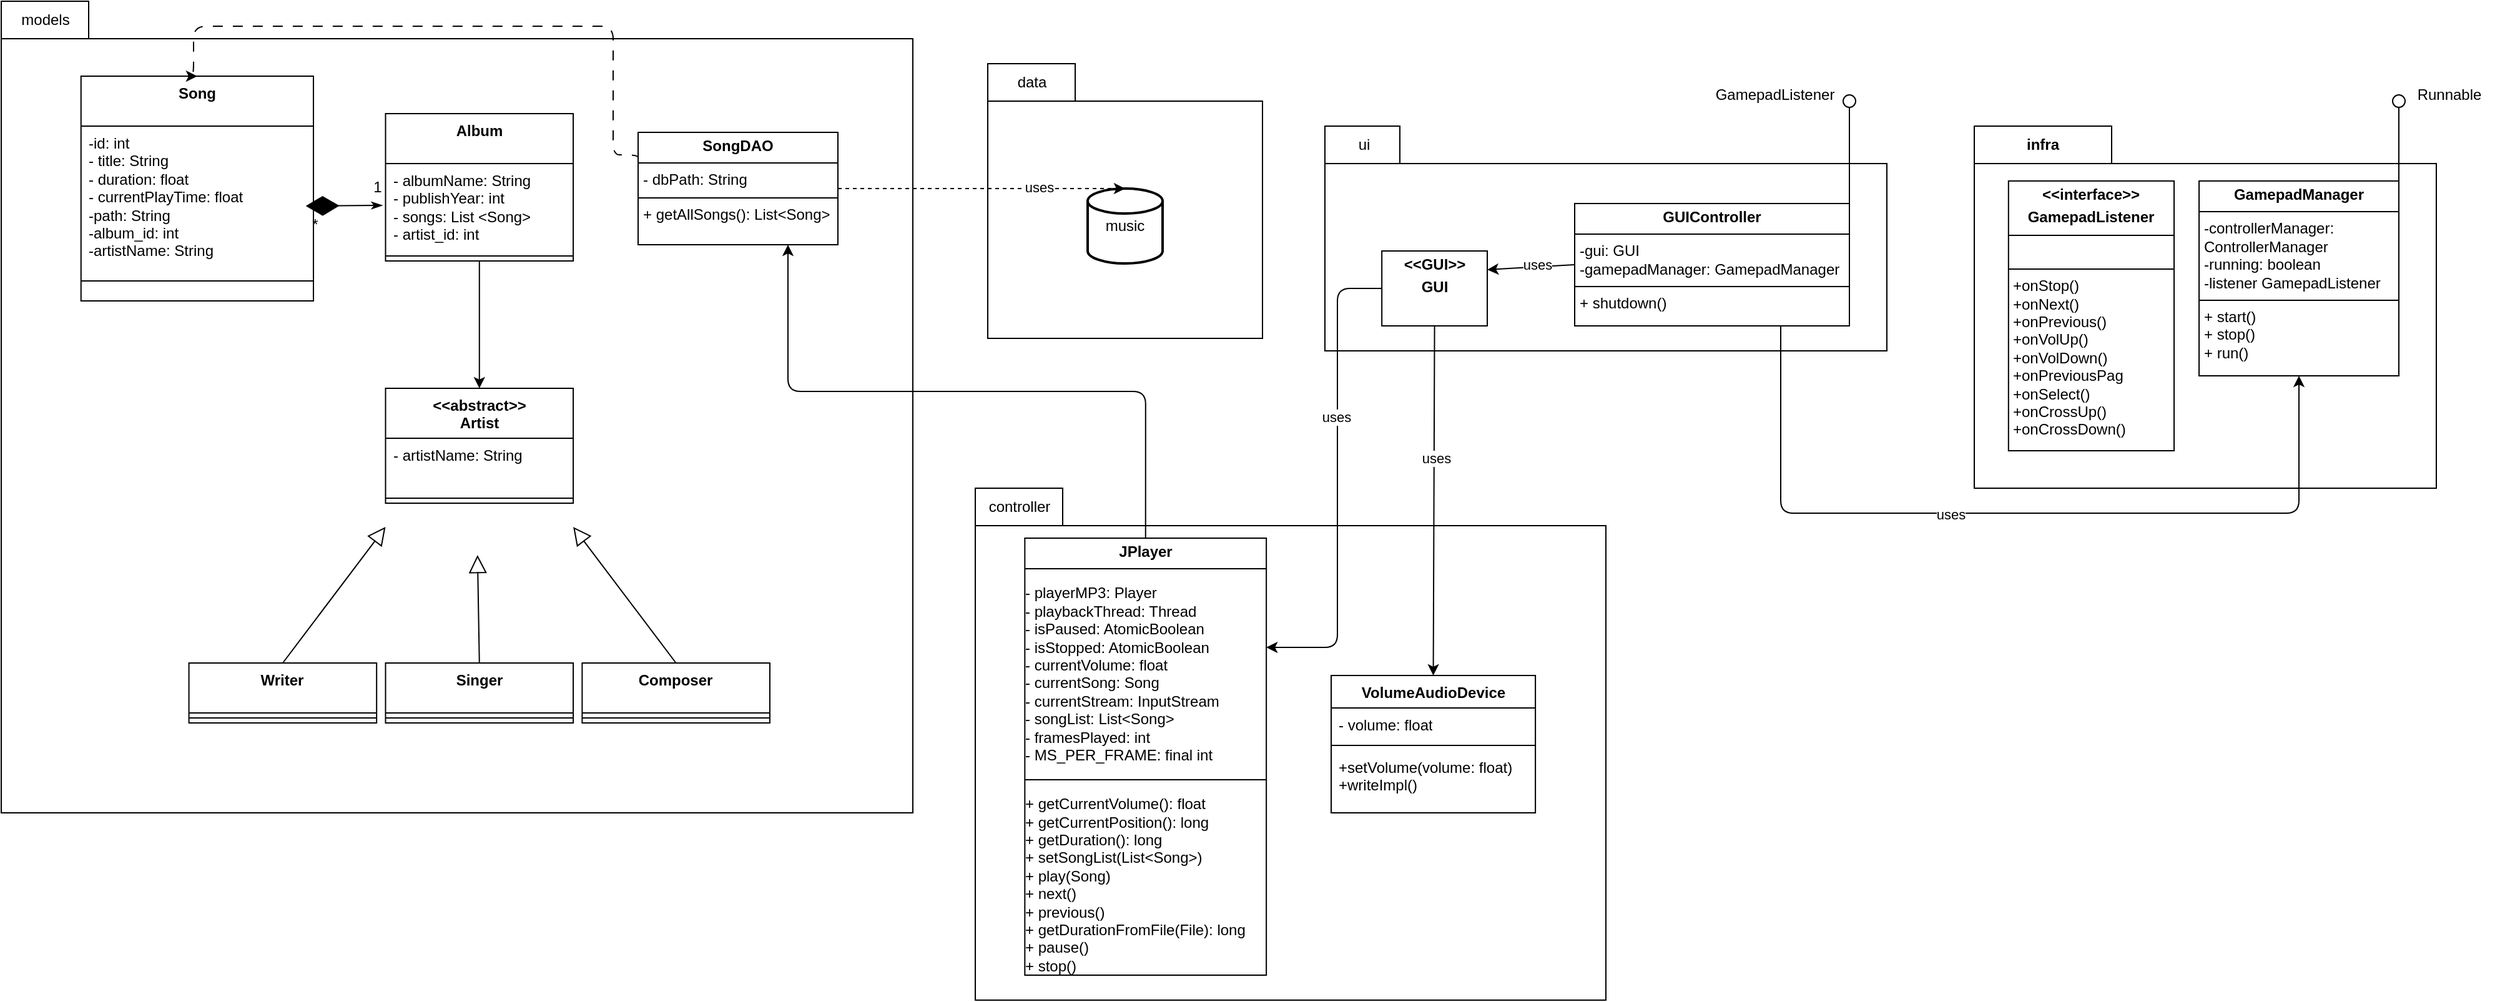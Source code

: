 <mxfile>
    <diagram id="-sP7Vog0kfrc2KqKxCqc" name="Page-1">
        <mxGraphModel dx="685" dy="327" grid="1" gridSize="10" guides="1" tooltips="1" connect="1" arrows="1" fold="1" page="1" pageScale="1" pageWidth="850" pageHeight="1100" math="0" shadow="0">
            <root>
                <mxCell id="0"/>
                <mxCell id="1" parent="0"/>
                <mxCell id="9" value="" style="group" parent="1" vertex="1" connectable="0">
                    <mxGeometry x="60" y="40" width="730" height="650" as="geometry"/>
                </mxCell>
                <mxCell id="6" value="" style="shape=folder;fontStyle=1;spacingTop=10;tabWidth=70;tabHeight=30;tabPosition=left;html=1;whiteSpace=wrap;" parent="9" vertex="1">
                    <mxGeometry width="730" height="650" as="geometry"/>
                </mxCell>
                <mxCell id="8" value="models" style="text;html=1;align=center;verticalAlign=middle;resizable=0;points=[];autosize=1;strokeColor=none;fillColor=none;" parent="9" vertex="1">
                    <mxGeometry width="70" height="30" as="geometry"/>
                </mxCell>
                <mxCell id="17" value="&lt;div&gt;Song&lt;/div&gt;" style="swimlane;fontStyle=1;align=center;verticalAlign=top;childLayout=stackLayout;horizontal=1;startSize=40;horizontalStack=0;resizeParent=1;resizeParentMax=0;resizeLast=0;collapsible=1;marginBottom=0;whiteSpace=wrap;html=1;" parent="9" vertex="1">
                    <mxGeometry x="63.88" y="60" width="186.12" height="180" as="geometry">
                        <mxRectangle x="550" y="190" width="110" height="40" as="alternateBounds"/>
                    </mxGeometry>
                </mxCell>
                <mxCell id="18" value="&lt;div&gt;-id: int&lt;/div&gt;- title: String&lt;div&gt;- duration: float&lt;br&gt;&lt;div&gt;- currentPlayTime: float&lt;br&gt;&lt;/div&gt;&lt;/div&gt;&lt;div&gt;-path: String&lt;/div&gt;&lt;div&gt;-album_id: int&lt;/div&gt;&lt;div&gt;-artistName: String&lt;/div&gt;" style="text;strokeColor=none;fillColor=none;align=left;verticalAlign=top;spacingLeft=4;spacingRight=4;overflow=hidden;rotatable=0;points=[[0,0.5],[1,0.5]];portConstraint=eastwest;whiteSpace=wrap;html=1;" parent="17" vertex="1">
                    <mxGeometry y="40" width="186.12" height="120" as="geometry"/>
                </mxCell>
                <mxCell id="19" value="" style="line;strokeWidth=1;fillColor=none;align=left;verticalAlign=middle;spacingTop=-1;spacingLeft=3;spacingRight=3;rotatable=0;labelPosition=right;points=[];portConstraint=eastwest;strokeColor=inherit;" parent="17" vertex="1">
                    <mxGeometry y="160" width="186.12" height="8" as="geometry"/>
                </mxCell>
                <mxCell id="20" value="&lt;div&gt;&lt;br&gt;&lt;/div&gt;" style="text;strokeColor=none;fillColor=none;align=left;verticalAlign=top;spacingLeft=4;spacingRight=4;overflow=hidden;rotatable=0;points=[[0,0.5],[1,0.5]];portConstraint=eastwest;whiteSpace=wrap;html=1;" parent="17" vertex="1">
                    <mxGeometry y="168" width="186.12" height="12" as="geometry"/>
                </mxCell>
                <mxCell id="38" style="edgeStyle=none;html=1;exitX=0.5;exitY=1;exitDx=0;exitDy=0;entryX=0.5;entryY=0;entryDx=0;entryDy=0;" parent="9" source="10" target="2" edge="1">
                    <mxGeometry relative="1" as="geometry"/>
                </mxCell>
                <mxCell id="10" value="&lt;div&gt;Album&lt;/div&gt;" style="swimlane;fontStyle=1;align=center;verticalAlign=top;childLayout=stackLayout;horizontal=1;startSize=40;horizontalStack=0;resizeParent=1;resizeParentMax=0;resizeLast=0;collapsible=1;marginBottom=0;whiteSpace=wrap;html=1;" parent="9" vertex="1">
                    <mxGeometry x="307.745" y="90" width="150.294" height="118" as="geometry">
                        <mxRectangle x="550" y="190" width="110" height="40" as="alternateBounds"/>
                    </mxGeometry>
                </mxCell>
                <mxCell id="11" value="&lt;font style=&quot;color: light-dark(rgb(0, 0, 0), rgb(255, 255, 255));&quot;&gt;- albumName: String&lt;/font&gt;&lt;div&gt;&lt;font style=&quot;color: light-dark(rgb(0, 0, 0), rgb(255, 255, 255));&quot;&gt;- publishYear: int&lt;br&gt;&lt;/font&gt;&lt;div&gt;&lt;font style=&quot;color: light-dark(rgb(0, 0, 0), rgb(255, 255, 255));&quot;&gt;- songs: List &amp;lt;Song&amp;gt;&lt;/font&gt;&lt;/div&gt;&lt;div&gt;- artist_id: int&lt;/div&gt;&lt;/div&gt;" style="text;strokeColor=none;fillColor=none;align=left;verticalAlign=top;spacingLeft=4;spacingRight=4;overflow=hidden;rotatable=0;points=[[0,0.5],[1,0.5]];portConstraint=eastwest;whiteSpace=wrap;html=1;" parent="10" vertex="1">
                    <mxGeometry y="40" width="150.294" height="70" as="geometry"/>
                </mxCell>
                <mxCell id="12" value="" style="line;strokeWidth=1;fillColor=none;align=left;verticalAlign=middle;spacingTop=-1;spacingLeft=3;spacingRight=3;rotatable=0;labelPosition=right;points=[];portConstraint=eastwest;strokeColor=inherit;" parent="10" vertex="1">
                    <mxGeometry y="110" width="150.294" height="8" as="geometry"/>
                </mxCell>
                <mxCell id="26" value="" style="endArrow=diamondThin;endFill=1;endSize=24;html=1;exitX=0.635;exitY=0.983;exitDx=0;exitDy=0;entryX=1.006;entryY=1.054;entryDx=0;entryDy=0;entryPerimeter=0;startArrow=classicThin;startFill=1;exitPerimeter=0;" parent="9" source="32" edge="1">
                    <mxGeometry width="160" relative="1" as="geometry">
                        <mxPoint x="306.665" y="124.68" as="sourcePoint"/>
                        <mxPoint x="243.875" y="164.0" as="targetPoint"/>
                    </mxGeometry>
                </mxCell>
                <mxCell id="32" value="1" style="text;html=1;align=center;verticalAlign=middle;resizable=0;points=[];autosize=1;strokeColor=none;fillColor=none;" parent="9" vertex="1">
                    <mxGeometry x="286.275" y="134" width="30" height="30" as="geometry"/>
                </mxCell>
                <mxCell id="33" value="*" style="text;html=1;align=center;verticalAlign=middle;resizable=0;points=[];autosize=1;strokeColor=none;fillColor=none;" parent="9" vertex="1">
                    <mxGeometry x="236.176" y="164" width="30" height="30" as="geometry"/>
                </mxCell>
                <mxCell id="2" value="&lt;div&gt;&amp;lt;&amp;lt;abstract&amp;gt;&amp;gt;&lt;/div&gt;Artist" style="swimlane;fontStyle=1;align=center;verticalAlign=top;childLayout=stackLayout;horizontal=1;startSize=40;horizontalStack=0;resizeParent=1;resizeParentMax=0;resizeLast=0;collapsible=1;marginBottom=0;whiteSpace=wrap;html=1;" parent="9" vertex="1">
                    <mxGeometry x="307.745" y="310" width="150.294" height="92" as="geometry">
                        <mxRectangle x="550" y="190" width="110" height="40" as="alternateBounds"/>
                    </mxGeometry>
                </mxCell>
                <mxCell id="3" value="- artistName: String" style="text;strokeColor=none;fillColor=none;align=left;verticalAlign=top;spacingLeft=4;spacingRight=4;overflow=hidden;rotatable=0;points=[[0,0.5],[1,0.5]];portConstraint=eastwest;whiteSpace=wrap;html=1;" parent="2" vertex="1">
                    <mxGeometry y="40" width="150.294" height="44" as="geometry"/>
                </mxCell>
                <mxCell id="4" value="" style="line;strokeWidth=1;fillColor=none;align=left;verticalAlign=middle;spacingTop=-1;spacingLeft=3;spacingRight=3;rotatable=0;labelPosition=right;points=[];portConstraint=eastwest;strokeColor=inherit;" parent="2" vertex="1">
                    <mxGeometry y="84" width="150.294" height="8" as="geometry"/>
                </mxCell>
                <mxCell id="41" value="&lt;div&gt;Composer&lt;/div&gt;" style="swimlane;fontStyle=1;align=center;verticalAlign=top;childLayout=stackLayout;horizontal=1;startSize=40;horizontalStack=0;resizeParent=1;resizeParentMax=0;resizeLast=0;collapsible=1;marginBottom=0;whiteSpace=wrap;html=1;" parent="9" vertex="1">
                    <mxGeometry x="465.196" y="530" width="150.294" height="48" as="geometry">
                        <mxRectangle x="550" y="190" width="110" height="40" as="alternateBounds"/>
                    </mxGeometry>
                </mxCell>
                <mxCell id="43" value="" style="line;strokeWidth=1;fillColor=none;align=left;verticalAlign=middle;spacingTop=-1;spacingLeft=3;spacingRight=3;rotatable=0;labelPosition=right;points=[];portConstraint=eastwest;strokeColor=inherit;" parent="41" vertex="1">
                    <mxGeometry y="40" width="150.294" height="8" as="geometry"/>
                </mxCell>
                <mxCell id="45" value="&lt;div&gt;Singer&lt;/div&gt;" style="swimlane;fontStyle=1;align=center;verticalAlign=top;childLayout=stackLayout;horizontal=1;startSize=40;horizontalStack=0;resizeParent=1;resizeParentMax=0;resizeLast=0;collapsible=1;marginBottom=0;whiteSpace=wrap;html=1;" parent="9" vertex="1">
                    <mxGeometry x="307.745" y="530" width="150.294" height="48" as="geometry">
                        <mxRectangle x="550" y="190" width="110" height="40" as="alternateBounds"/>
                    </mxGeometry>
                </mxCell>
                <mxCell id="47" value="" style="line;strokeWidth=1;fillColor=none;align=left;verticalAlign=middle;spacingTop=-1;spacingLeft=3;spacingRight=3;rotatable=0;labelPosition=right;points=[];portConstraint=eastwest;strokeColor=inherit;" parent="45" vertex="1">
                    <mxGeometry y="40" width="150.294" height="8" as="geometry"/>
                </mxCell>
                <mxCell id="49" value="&lt;div&gt;Writer&lt;/div&gt;" style="swimlane;fontStyle=1;align=center;verticalAlign=top;childLayout=stackLayout;horizontal=1;startSize=40;horizontalStack=0;resizeParent=1;resizeParentMax=0;resizeLast=0;collapsible=1;marginBottom=0;whiteSpace=wrap;html=1;" parent="9" vertex="1">
                    <mxGeometry x="150.294" y="530" width="150.294" height="48" as="geometry">
                        <mxRectangle x="550" y="190" width="110" height="40" as="alternateBounds"/>
                    </mxGeometry>
                </mxCell>
                <mxCell id="51" value="" style="line;strokeWidth=1;fillColor=none;align=left;verticalAlign=middle;spacingTop=-1;spacingLeft=3;spacingRight=3;rotatable=0;labelPosition=right;points=[];portConstraint=eastwest;strokeColor=inherit;" parent="49" vertex="1">
                    <mxGeometry y="40" width="150.294" height="8" as="geometry"/>
                </mxCell>
                <mxCell id="53" value="" style="endArrow=block;endFill=0;endSize=12;html=1;exitX=0.5;exitY=0;exitDx=0;exitDy=0;entryX=0.49;entryY=1.092;entryDx=0;entryDy=0;entryPerimeter=0;" parent="9" source="45" edge="1">
                    <mxGeometry width="160" relative="1" as="geometry">
                        <mxPoint x="314.902" y="620" as="sourcePoint"/>
                        <mxPoint x="381.389" y="443.496" as="targetPoint"/>
                    </mxGeometry>
                </mxCell>
                <mxCell id="57" value="" style="endArrow=block;endFill=0;endSize=12;html=1;exitX=0.5;exitY=0;exitDx=0;exitDy=0;entryX=0;entryY=0.5;entryDx=0;entryDy=0;" parent="9" source="49" edge="1">
                    <mxGeometry width="160" relative="1" as="geometry">
                        <mxPoint x="390.049" y="540" as="sourcePoint"/>
                        <mxPoint x="307.745" y="421" as="targetPoint"/>
                    </mxGeometry>
                </mxCell>
                <mxCell id="58" value="" style="endArrow=block;endFill=0;endSize=12;html=1;exitX=0.5;exitY=0;exitDx=0;exitDy=0;entryX=1;entryY=0.5;entryDx=0;entryDy=0;" parent="9" source="41" edge="1">
                    <mxGeometry width="160" relative="1" as="geometry">
                        <mxPoint x="318.48" y="590" as="sourcePoint"/>
                        <mxPoint x="458.039" y="421" as="targetPoint"/>
                    </mxGeometry>
                </mxCell>
                <mxCell id="63" value="&lt;p style=&quot;margin:0px;margin-top:4px;text-align:center;&quot;&gt;&lt;b&gt;SongDAO&lt;/b&gt;&lt;/p&gt;&lt;hr size=&quot;1&quot; style=&quot;border-style:solid;&quot;&gt;&lt;p style=&quot;margin:0px;margin-left:4px;&quot;&gt;- dbPath: String&lt;/p&gt;&lt;hr size=&quot;1&quot; style=&quot;border-style:solid;&quot;&gt;&lt;p style=&quot;margin:0px;margin-left:4px;&quot;&gt;+ getAllSongs(): List&amp;lt;Song&amp;gt;&lt;/p&gt;" style="verticalAlign=top;align=left;overflow=fill;html=1;whiteSpace=wrap;" parent="9" vertex="1">
                    <mxGeometry x="510" y="105" width="160" height="90" as="geometry"/>
                </mxCell>
                <mxCell id="74" style="edgeStyle=orthogonalEdgeStyle;html=1;exitX=0;exitY=0.25;exitDx=0;exitDy=0;entryX=0.5;entryY=0;entryDx=0;entryDy=0;dashed=1;dashPattern=8 8;" parent="9" source="63" target="17" edge="1">
                    <mxGeometry relative="1" as="geometry">
                        <Array as="points">
                            <mxPoint x="510" y="123"/>
                            <mxPoint x="490" y="123"/>
                            <mxPoint x="490" y="20"/>
                            <mxPoint x="154" y="20"/>
                            <mxPoint x="154" y="60"/>
                        </Array>
                    </mxGeometry>
                </mxCell>
                <mxCell id="59" value="" style="shape=folder;fontStyle=1;spacingTop=10;tabWidth=70;tabHeight=30;tabPosition=left;html=1;whiteSpace=wrap;" parent="1" vertex="1">
                    <mxGeometry x="850" y="90" width="220" height="220" as="geometry"/>
                </mxCell>
                <mxCell id="61" value="data" style="text;html=1;align=center;verticalAlign=middle;resizable=0;points=[];autosize=1;strokeColor=none;fillColor=none;" parent="1" vertex="1">
                    <mxGeometry x="860" y="90" width="50" height="30" as="geometry"/>
                </mxCell>
                <mxCell id="65" value="music" style="strokeWidth=2;html=1;shape=mxgraph.flowchart.database;whiteSpace=wrap;" parent="1" vertex="1">
                    <mxGeometry x="930" y="190" width="60" height="60" as="geometry"/>
                </mxCell>
                <mxCell id="66" style="edgeStyle=none;html=1;entryX=0.5;entryY=0;entryDx=0;entryDy=0;entryPerimeter=0;dashed=1;" parent="1" source="63" target="65" edge="1">
                    <mxGeometry relative="1" as="geometry"/>
                </mxCell>
                <mxCell id="67" value="uses" style="edgeLabel;html=1;align=center;verticalAlign=middle;resizable=0;points=[];" parent="66" vertex="1" connectable="0">
                    <mxGeometry x="0.4" y="1" relative="1" as="geometry">
                        <mxPoint as="offset"/>
                    </mxGeometry>
                </mxCell>
                <mxCell id="78" value="" style="group" parent="1" vertex="1" connectable="0">
                    <mxGeometry x="840" y="430" width="505" height="410" as="geometry"/>
                </mxCell>
                <mxCell id="76" value="" style="shape=folder;fontStyle=1;spacingTop=10;tabWidth=70;tabHeight=30;tabPosition=left;html=1;whiteSpace=wrap;" parent="78" vertex="1">
                    <mxGeometry width="505" height="410" as="geometry"/>
                </mxCell>
                <mxCell id="77" value="controller" style="text;html=1;align=center;verticalAlign=middle;resizable=0;points=[];autosize=1;strokeColor=none;fillColor=none;" parent="78" vertex="1">
                    <mxGeometry width="70" height="30" as="geometry"/>
                </mxCell>
                <mxCell id="81" value="&lt;p style=&quot;margin:0px;margin-top:4px;text-align:center;&quot;&gt;&lt;b&gt;JPlayer&lt;/b&gt;&lt;/p&gt;&lt;hr size=&quot;1&quot; style=&quot;border-style:solid;&quot;&gt;&lt;pre&gt;&lt;font face=&quot;Helvetica&quot;&gt;- playerMP3: Player &lt;br/&gt;- playbackThread: Thread&lt;br/&gt;- isPaused: AtomicBoolean &lt;br/&gt;- isStopped: AtomicBoolean &lt;br/&gt;- currentVolume: float &lt;br/&gt;- currentSong: Song &lt;br/&gt;- currentStream: InputStream &lt;br/&gt;- songList: List&amp;lt;Song&amp;gt; &lt;br/&gt;- framesPlayed: int &lt;br/&gt;- MS_PER_FRAME: final int&lt;/font&gt; &lt;/pre&gt;&lt;hr size=&quot;1&quot; style=&quot;border-style:solid;&quot;&gt;&lt;pre&gt;&lt;font face=&quot;Helvetica&quot;&gt;+ getCurrentVolume(): &lt;/font&gt;&lt;font face=&quot;Helvetica&quot;&gt;float&lt;/font&gt; &lt;font face=&quot;Helvetica&quot;&gt;&lt;br&gt;&lt;/font&gt;&lt;font face=&quot;Helvetica&quot;&gt;+ getCurrentPosition(): long &lt;br&gt;+ getDuration(): long &lt;br&gt;+ setSongList(List&amp;lt;Song&amp;gt;)&lt;br&gt;+ play(Song)&lt;br&gt;+ next()&lt;br&gt;+ previous()&lt;br&gt;+ getDurationFromFile(File): long &lt;br&gt;+ pause()&lt;br&gt;+ stop()&lt;br&gt;+ setVolume(float)&lt;br&gt;+ volumeUp()&lt;br&gt;+ volumeDown()&lt;br&gt;+ repeat()&lt;br&gt;+ isPlaying(): boolean &lt;br&gt;+ isPaused(): boolean &lt;br&gt;+ getCurrentSong(): Song &lt;br&gt;+ getSongList(): List&amp;lt;Song&amp;gt; &lt;br&gt;- closeResources()&lt;/font&gt;&lt;/pre&gt;" style="verticalAlign=top;align=left;overflow=fill;html=1;whiteSpace=wrap;" parent="78" vertex="1">
                    <mxGeometry x="39.675" y="40" width="193.402" height="350" as="geometry"/>
                </mxCell>
                <mxCell id="89" value="VolumeAudioDevice" style="swimlane;fontStyle=1;align=center;verticalAlign=top;childLayout=stackLayout;horizontal=1;startSize=26;horizontalStack=0;resizeParent=1;resizeParentMax=0;resizeLast=0;collapsible=1;marginBottom=0;whiteSpace=wrap;html=1;" parent="78" vertex="1">
                    <mxGeometry x="285" y="150" width="163.55" height="110" as="geometry"/>
                </mxCell>
                <mxCell id="90" value="- volume: float" style="text;strokeColor=none;fillColor=none;align=left;verticalAlign=top;spacingLeft=4;spacingRight=4;overflow=hidden;rotatable=0;points=[[0,0.5],[1,0.5]];portConstraint=eastwest;whiteSpace=wrap;html=1;" parent="89" vertex="1">
                    <mxGeometry y="26" width="163.55" height="26" as="geometry"/>
                </mxCell>
                <mxCell id="91" value="" style="line;strokeWidth=1;fillColor=none;align=left;verticalAlign=middle;spacingTop=-1;spacingLeft=3;spacingRight=3;rotatable=0;labelPosition=right;points=[];portConstraint=eastwest;strokeColor=inherit;" parent="89" vertex="1">
                    <mxGeometry y="52" width="163.55" height="8" as="geometry"/>
                </mxCell>
                <mxCell id="92" value="+setVolume(volume: float)&lt;div&gt;+writeImpl()&amp;nbsp;&lt;/div&gt;" style="text;strokeColor=none;fillColor=none;align=left;verticalAlign=top;spacingLeft=4;spacingRight=4;overflow=hidden;rotatable=0;points=[[0,0.5],[1,0.5]];portConstraint=eastwest;whiteSpace=wrap;html=1;" parent="89" vertex="1">
                    <mxGeometry y="60" width="163.55" height="50" as="geometry"/>
                </mxCell>
                <mxCell id="88" value="" style="group" parent="1" vertex="1" connectable="0">
                    <mxGeometry x="1120" y="190" width="600" height="140" as="geometry"/>
                </mxCell>
                <mxCell id="83" value="" style="shape=folder;fontStyle=1;spacingTop=10;tabWidth=60;tabHeight=30;tabPosition=left;html=1;whiteSpace=wrap;" parent="88" vertex="1">
                    <mxGeometry y="-50" width="450" height="180" as="geometry"/>
                </mxCell>
                <mxCell id="85" value="&lt;p style=&quot;margin:0px;margin-top:4px;text-align:center;&quot;&gt;&lt;b&gt;&amp;lt;&amp;lt;GUI&amp;gt;&amp;gt;&lt;/b&gt;&lt;/p&gt;&lt;p style=&quot;margin:0px;margin-top:4px;text-align:center;&quot;&gt;&lt;b&gt;GUI&lt;/b&gt;&lt;/p&gt;" style="verticalAlign=top;align=left;overflow=fill;html=1;whiteSpace=wrap;" parent="88" vertex="1">
                    <mxGeometry x="45.58" y="50" width="84.42" height="60" as="geometry"/>
                </mxCell>
                <mxCell id="101" style="edgeStyle=none;html=1;exitX=0;exitY=0.5;exitDx=0;exitDy=0;entryX=1;entryY=0.25;entryDx=0;entryDy=0;" edge="1" parent="88" source="100" target="85">
                    <mxGeometry relative="1" as="geometry"/>
                </mxCell>
                <mxCell id="102" value="uses" style="edgeLabel;html=1;align=center;verticalAlign=middle;resizable=0;points=[];" vertex="1" connectable="0" parent="101">
                    <mxGeometry x="0.285" y="-1" relative="1" as="geometry">
                        <mxPoint x="15" y="-2" as="offset"/>
                    </mxGeometry>
                </mxCell>
                <mxCell id="100" value="&lt;p style=&quot;margin:0px;margin-top:4px;text-align:center;&quot;&gt;&lt;b&gt;GUIController&lt;/b&gt;&lt;/p&gt;&lt;hr size=&quot;1&quot; style=&quot;border-style:solid;&quot;&gt;&lt;p style=&quot;margin:0px;margin-left:4px;&quot;&gt;-gui: GUI&lt;/p&gt;&lt;p style=&quot;margin:0px;margin-left:4px;&quot;&gt;-gamepadManager: GamepadManager&lt;/p&gt;&lt;hr size=&quot;1&quot; style=&quot;border-style:solid;&quot;&gt;&lt;p style=&quot;margin:0px;margin-left:4px;&quot;&gt;+ shutdown()&lt;/p&gt;" style="verticalAlign=top;align=left;overflow=fill;html=1;whiteSpace=wrap;" vertex="1" parent="88">
                    <mxGeometry x="200" y="12" width="220" height="98" as="geometry"/>
                </mxCell>
                <mxCell id="93" style="edgeStyle=elbowEdgeStyle;html=1;exitX=0;exitY=0.5;exitDx=0;exitDy=0;entryX=1;entryY=0.25;entryDx=0;entryDy=0;" parent="1" source="85" target="81" edge="1">
                    <mxGeometry relative="1" as="geometry">
                        <Array as="points">
                            <mxPoint x="1130" y="430"/>
                        </Array>
                    </mxGeometry>
                </mxCell>
                <mxCell id="95" value="uses" style="edgeLabel;html=1;align=center;verticalAlign=middle;resizable=0;points=[];" parent="93" vertex="1" connectable="0">
                    <mxGeometry x="-0.273" y="-1" relative="1" as="geometry">
                        <mxPoint as="offset"/>
                    </mxGeometry>
                </mxCell>
                <mxCell id="94" style="edgeStyle=none;html=1;exitX=0.5;exitY=1;exitDx=0;exitDy=0;entryX=0.5;entryY=0;entryDx=0;entryDy=0;" parent="1" source="85" target="89" edge="1">
                    <mxGeometry relative="1" as="geometry"/>
                </mxCell>
                <mxCell id="96" value="uses" style="edgeLabel;html=1;align=center;verticalAlign=middle;resizable=0;points=[];" parent="94" vertex="1" connectable="0">
                    <mxGeometry x="-0.243" y="1" relative="1" as="geometry">
                        <mxPoint as="offset"/>
                    </mxGeometry>
                </mxCell>
                <mxCell id="97" style="edgeStyle=orthogonalEdgeStyle;html=1;exitX=0.5;exitY=0;exitDx=0;exitDy=0;entryX=0.75;entryY=1;entryDx=0;entryDy=0;" parent="1" source="81" target="63" edge="1">
                    <mxGeometry relative="1" as="geometry"/>
                </mxCell>
                <mxCell id="84" value="ui" style="text;html=1;align=center;verticalAlign=middle;resizable=0;points=[];autosize=1;strokeColor=none;fillColor=none;" parent="1" vertex="1">
                    <mxGeometry x="1135.578" y="140" width="30" height="30" as="geometry"/>
                </mxCell>
                <mxCell id="103" value="infra" style="shape=folder;fontStyle=1;tabWidth=110;tabHeight=30;tabPosition=left;html=1;boundedLbl=1;labelInHeader=1;container=1;collapsible=0;whiteSpace=wrap;" vertex="1" parent="1">
                    <mxGeometry x="1640" y="140" width="370" height="290" as="geometry"/>
                </mxCell>
                <mxCell id="104" value="" style="html=1;strokeColor=none;resizeWidth=1;resizeHeight=1;fillColor=none;part=1;connectable=0;allowArrows=0;deletable=0;whiteSpace=wrap;" vertex="1" parent="103">
                    <mxGeometry width="370" height="203" relative="1" as="geometry">
                        <mxPoint y="30" as="offset"/>
                    </mxGeometry>
                </mxCell>
                <mxCell id="105" value="&lt;p style=&quot;margin:0px;margin-top:4px;text-align:center;&quot;&gt;&lt;b&gt;&amp;lt;&amp;lt;interface&amp;gt;&amp;gt;&lt;/b&gt;&lt;/p&gt;&lt;p style=&quot;margin:0px;margin-top:4px;text-align:center;&quot;&gt;&lt;b&gt;GamepadListener&lt;/b&gt;&lt;/p&gt;&lt;hr size=&quot;1&quot; style=&quot;border-style:solid;&quot;&gt;&lt;p style=&quot;margin:0px;margin-left:4px;&quot;&gt;&lt;br&gt;&lt;/p&gt;&lt;hr size=&quot;1&quot; style=&quot;border-style:solid;&quot;&gt;&lt;p style=&quot;margin:0px;margin-left:4px;&quot;&gt;+onStop()&lt;/p&gt;&lt;p style=&quot;margin:0px;margin-left:4px;&quot;&gt;+onNext()&lt;/p&gt;&lt;p style=&quot;margin:0px;margin-left:4px;&quot;&gt;+onPrevious()&lt;/p&gt;&lt;p style=&quot;margin:0px;margin-left:4px;&quot;&gt;+onVolUp()&lt;/p&gt;&lt;p style=&quot;margin:0px;margin-left:4px;&quot;&gt;+onVolDown()&lt;/p&gt;&lt;p style=&quot;margin:0px;margin-left:4px;&quot;&gt;+onPreviousPag&lt;/p&gt;&lt;p style=&quot;margin:0px;margin-left:4px;&quot;&gt;+onSelect()&lt;/p&gt;&lt;p style=&quot;margin:0px;margin-left:4px;&quot;&gt;+onCrossUp()&lt;/p&gt;&lt;p style=&quot;margin:0px;margin-left:4px;&quot;&gt;+onCrossDown()&lt;/p&gt;&lt;p style=&quot;margin:0px;margin-left:4px;&quot;&gt;&lt;br&gt;&lt;/p&gt;" style="verticalAlign=top;align=left;overflow=fill;html=1;whiteSpace=wrap;" vertex="1" parent="103">
                    <mxGeometry x="27.41" y="43.94" width="132.59" height="216.06" as="geometry"/>
                </mxCell>
                <mxCell id="106" value="&lt;p style=&quot;margin:0px;margin-top:4px;text-align:center;&quot;&gt;&lt;b&gt;GamepadManager&lt;/b&gt;&lt;/p&gt;&lt;hr size=&quot;1&quot; style=&quot;border-style:solid;&quot;&gt;&lt;p style=&quot;margin:0px;margin-left:4px;&quot;&gt;-controllerManager:&amp;nbsp; ControllerManager&lt;/p&gt;&lt;p style=&quot;margin:0px;margin-left:4px;&quot;&gt;-running: boolean&lt;/p&gt;&lt;p style=&quot;margin:0px;margin-left:4px;&quot;&gt;-listener GamepadListener&lt;/p&gt;&lt;hr size=&quot;1&quot; style=&quot;border-style:solid;&quot;&gt;&lt;p style=&quot;margin:0px;margin-left:4px;&quot;&gt;+ start()&lt;/p&gt;&lt;p style=&quot;margin:0px;margin-left:4px;&quot;&gt;+ stop()&lt;/p&gt;&lt;p style=&quot;margin:0px;margin-left:4px;&quot;&gt;+ run()&lt;/p&gt;" style="verticalAlign=top;align=left;overflow=fill;html=1;whiteSpace=wrap;" vertex="1" parent="103">
                    <mxGeometry x="180" y="43.94" width="160" height="156.06" as="geometry"/>
                </mxCell>
                <mxCell id="108" value="" style="rounded=0;orthogonalLoop=1;jettySize=auto;html=1;endArrow=oval;endFill=0;sketch=0;sourcePerimeterSpacing=0;targetPerimeterSpacing=0;endSize=10;exitX=1;exitY=0;exitDx=0;exitDy=0;" edge="1" parent="1" source="100">
                    <mxGeometry relative="1" as="geometry">
                        <mxPoint x="1550" y="225" as="sourcePoint"/>
                        <mxPoint x="1540" y="120" as="targetPoint"/>
                    </mxGeometry>
                </mxCell>
                <mxCell id="109" value="" style="ellipse;whiteSpace=wrap;html=1;align=center;aspect=fixed;fillColor=none;strokeColor=none;resizable=0;perimeter=centerPerimeter;rotatable=0;allowArrows=0;points=[];outlineConnect=1;" vertex="1" parent="1">
                    <mxGeometry x="1565" y="220" width="10" height="10" as="geometry"/>
                </mxCell>
                <mxCell id="110" value="GamepadListener" style="text;html=1;align=center;verticalAlign=middle;resizable=0;points=[];autosize=1;strokeColor=none;fillColor=none;" vertex="1" parent="1">
                    <mxGeometry x="1420" y="100" width="120" height="30" as="geometry"/>
                </mxCell>
                <mxCell id="111" value="" style="rounded=0;orthogonalLoop=1;jettySize=auto;html=1;endArrow=oval;endFill=0;sketch=0;sourcePerimeterSpacing=0;targetPerimeterSpacing=0;endSize=10;exitX=1;exitY=0;exitDx=0;exitDy=0;" edge="1" parent="1" source="106">
                    <mxGeometry relative="1" as="geometry">
                        <mxPoint x="1830" y="156" as="sourcePoint"/>
                        <mxPoint x="1980" y="120" as="targetPoint"/>
                    </mxGeometry>
                </mxCell>
                <mxCell id="112" value="Runnable" style="text;html=1;align=center;verticalAlign=middle;resizable=0;points=[];autosize=1;strokeColor=none;fillColor=none;" vertex="1" parent="1">
                    <mxGeometry x="1980" y="100" width="80" height="30" as="geometry"/>
                </mxCell>
                <mxCell id="114" style="edgeStyle=orthogonalEdgeStyle;html=1;exitX=0.75;exitY=1;exitDx=0;exitDy=0;entryX=0.5;entryY=1;entryDx=0;entryDy=0;" edge="1" parent="1" source="100" target="106">
                    <mxGeometry relative="1" as="geometry">
                        <Array as="points">
                            <mxPoint x="1485" y="450"/>
                            <mxPoint x="1900" y="450"/>
                        </Array>
                    </mxGeometry>
                </mxCell>
                <mxCell id="115" value="uses" style="edgeLabel;html=1;align=center;verticalAlign=middle;resizable=0;points=[];" vertex="1" connectable="0" parent="114">
                    <mxGeometry x="-0.153" y="-1" relative="1" as="geometry">
                        <mxPoint as="offset"/>
                    </mxGeometry>
                </mxCell>
            </root>
        </mxGraphModel>
    </diagram>
</mxfile>